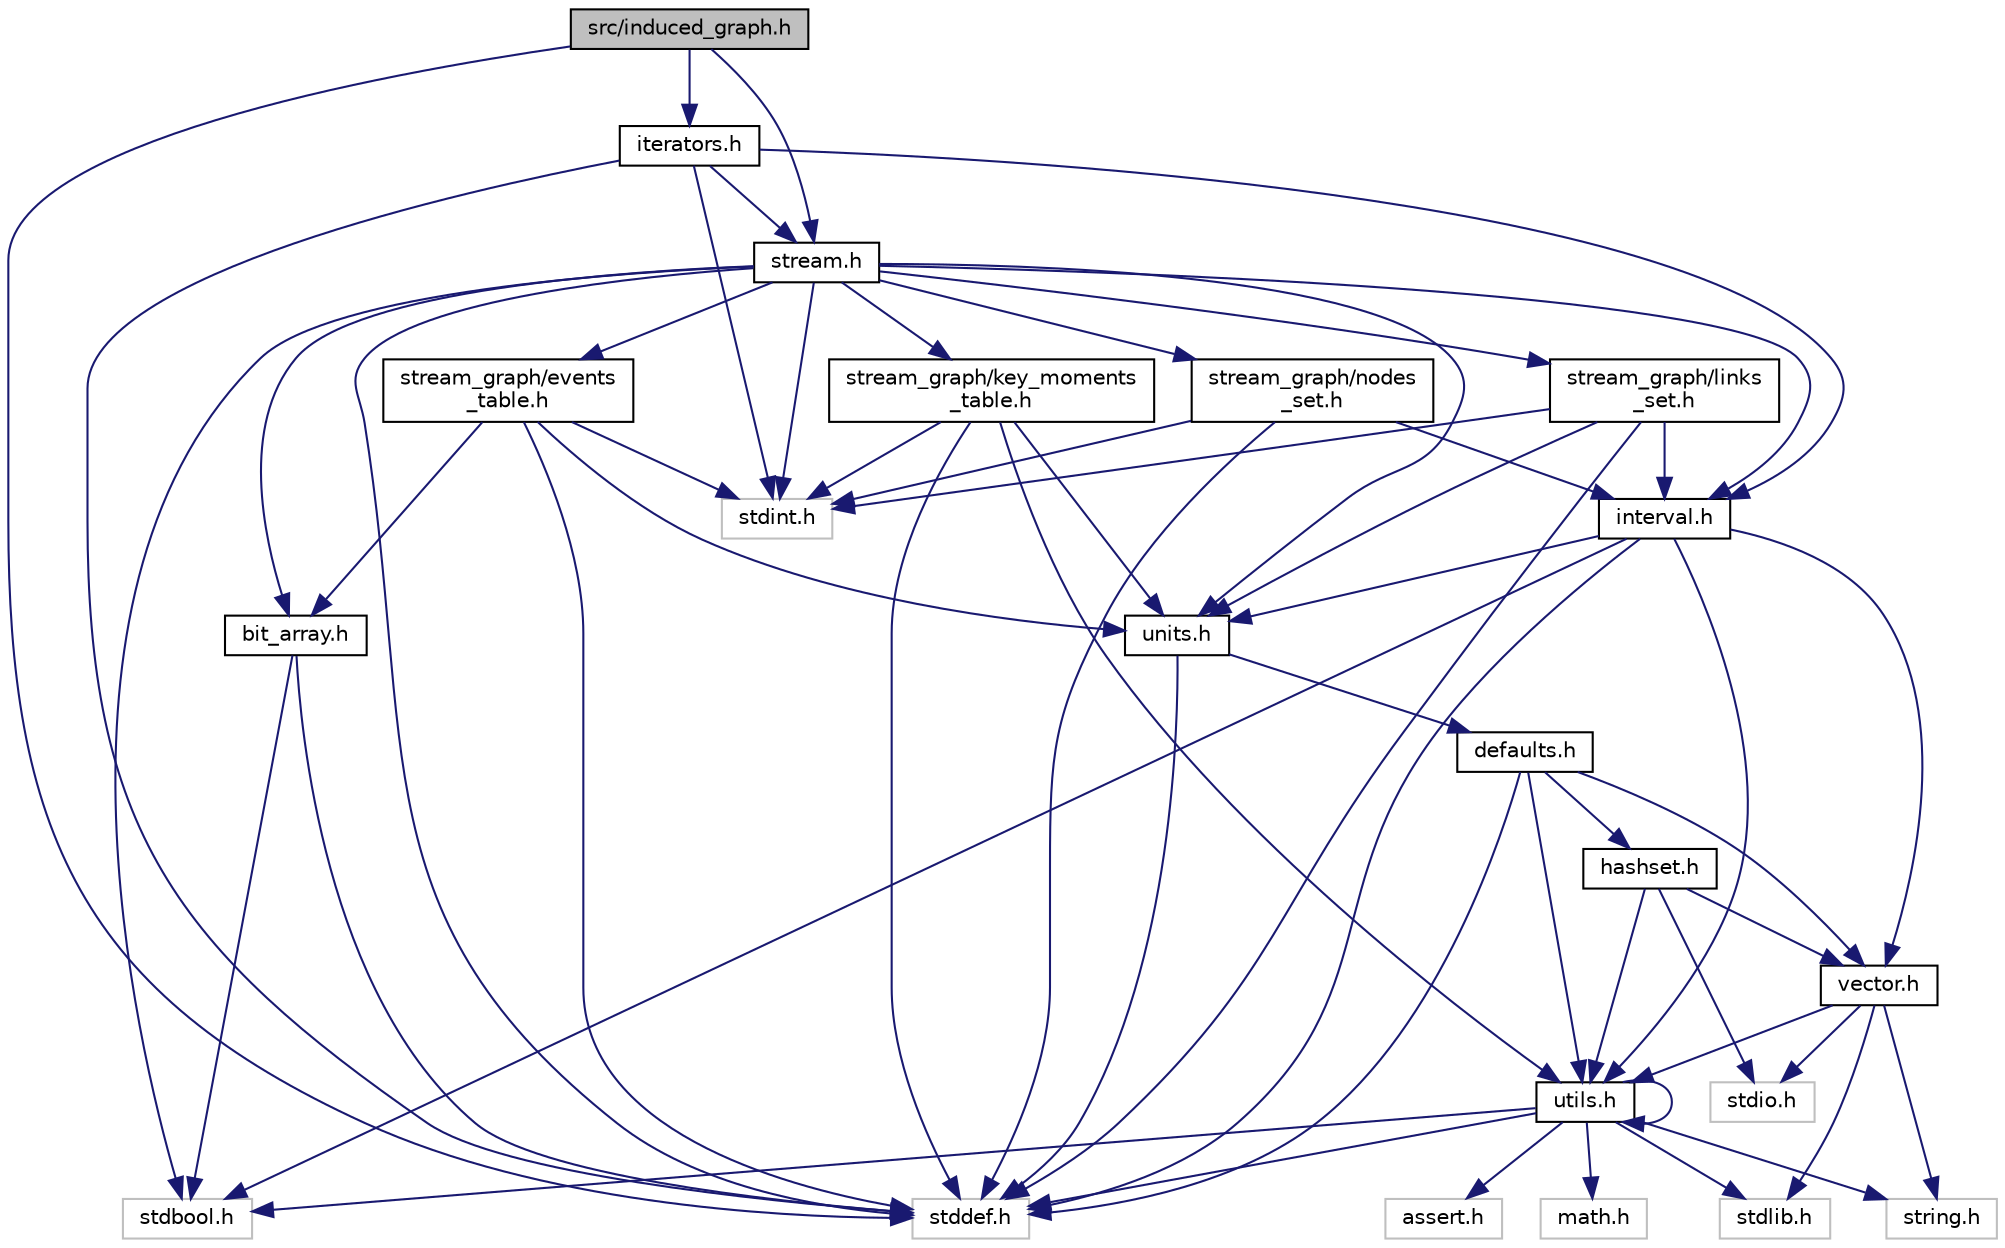 digraph "src/induced_graph.h"
{
 // LATEX_PDF_SIZE
  edge [fontname="Helvetica",fontsize="10",labelfontname="Helvetica",labelfontsize="10"];
  node [fontname="Helvetica",fontsize="10",shape=record];
  Node1 [label="src/induced_graph.h",height=0.2,width=0.4,color="black", fillcolor="grey75", style="filled", fontcolor="black",tooltip="Functions to get the nodes and links present at a given time in a StreamGraph."];
  Node1 -> Node2 [color="midnightblue",fontsize="10",style="solid"];
  Node2 [label="iterators.h",height=0.2,width=0.4,color="black", fillcolor="white", style="filled",URL="$iterators_8h.html",tooltip="Iterators over nodes, links and time intervals."];
  Node2 -> Node3 [color="midnightblue",fontsize="10",style="solid"];
  Node3 [label="interval.h",height=0.2,width=0.4,color="black", fillcolor="white", style="filled",URL="$interval_8h_source.html",tooltip=" "];
  Node3 -> Node4 [color="midnightblue",fontsize="10",style="solid"];
  Node4 [label="units.h",height=0.2,width=0.4,color="black", fillcolor="white", style="filled",URL="$units_8h_source.html",tooltip=" "];
  Node4 -> Node5 [color="midnightblue",fontsize="10",style="solid"];
  Node5 [label="defaults.h",height=0.2,width=0.4,color="black", fillcolor="white", style="filled",URL="$defaults_8h_source.html",tooltip=" "];
  Node5 -> Node6 [color="midnightblue",fontsize="10",style="solid"];
  Node6 [label="hashset.h",height=0.2,width=0.4,color="black", fillcolor="white", style="filled",URL="$hashset_8h_source.html",tooltip=" "];
  Node6 -> Node7 [color="midnightblue",fontsize="10",style="solid"];
  Node7 [label="utils.h",height=0.2,width=0.4,color="black", fillcolor="white", style="filled",URL="$utils_8h_source.html",tooltip=" "];
  Node7 -> Node8 [color="midnightblue",fontsize="10",style="solid"];
  Node8 [label="assert.h",height=0.2,width=0.4,color="grey75", fillcolor="white", style="filled",tooltip=" "];
  Node7 -> Node9 [color="midnightblue",fontsize="10",style="solid"];
  Node9 [label="math.h",height=0.2,width=0.4,color="grey75", fillcolor="white", style="filled",tooltip=" "];
  Node7 -> Node10 [color="midnightblue",fontsize="10",style="solid"];
  Node10 [label="stdbool.h",height=0.2,width=0.4,color="grey75", fillcolor="white", style="filled",tooltip=" "];
  Node7 -> Node11 [color="midnightblue",fontsize="10",style="solid"];
  Node11 [label="stdlib.h",height=0.2,width=0.4,color="grey75", fillcolor="white", style="filled",tooltip=" "];
  Node7 -> Node7 [color="midnightblue",fontsize="10",style="solid"];
  Node7 -> Node12 [color="midnightblue",fontsize="10",style="solid"];
  Node12 [label="stddef.h",height=0.2,width=0.4,color="grey75", fillcolor="white", style="filled",tooltip=" "];
  Node7 -> Node13 [color="midnightblue",fontsize="10",style="solid"];
  Node13 [label="string.h",height=0.2,width=0.4,color="grey75", fillcolor="white", style="filled",tooltip=" "];
  Node6 -> Node14 [color="midnightblue",fontsize="10",style="solid"];
  Node14 [label="vector.h",height=0.2,width=0.4,color="black", fillcolor="white", style="filled",URL="$vector_8h_source.html",tooltip=" "];
  Node14 -> Node7 [color="midnightblue",fontsize="10",style="solid"];
  Node14 -> Node15 [color="midnightblue",fontsize="10",style="solid"];
  Node15 [label="stdio.h",height=0.2,width=0.4,color="grey75", fillcolor="white", style="filled",tooltip=" "];
  Node14 -> Node11 [color="midnightblue",fontsize="10",style="solid"];
  Node14 -> Node13 [color="midnightblue",fontsize="10",style="solid"];
  Node6 -> Node15 [color="midnightblue",fontsize="10",style="solid"];
  Node5 -> Node7 [color="midnightblue",fontsize="10",style="solid"];
  Node5 -> Node14 [color="midnightblue",fontsize="10",style="solid"];
  Node5 -> Node12 [color="midnightblue",fontsize="10",style="solid"];
  Node4 -> Node12 [color="midnightblue",fontsize="10",style="solid"];
  Node3 -> Node7 [color="midnightblue",fontsize="10",style="solid"];
  Node3 -> Node14 [color="midnightblue",fontsize="10",style="solid"];
  Node3 -> Node10 [color="midnightblue",fontsize="10",style="solid"];
  Node3 -> Node12 [color="midnightblue",fontsize="10",style="solid"];
  Node2 -> Node16 [color="midnightblue",fontsize="10",style="solid"];
  Node16 [label="stream.h",height=0.2,width=0.4,color="black", fillcolor="white", style="filled",URL="$stream_8h_source.html",tooltip=" "];
  Node16 -> Node17 [color="midnightblue",fontsize="10",style="solid"];
  Node17 [label="bit_array.h",height=0.2,width=0.4,color="black", fillcolor="white", style="filled",URL="$bit__array_8h.html",tooltip="A variable length array of bits and functions to manipulate it."];
  Node17 -> Node10 [color="midnightblue",fontsize="10",style="solid"];
  Node17 -> Node12 [color="midnightblue",fontsize="10",style="solid"];
  Node16 -> Node3 [color="midnightblue",fontsize="10",style="solid"];
  Node16 -> Node18 [color="midnightblue",fontsize="10",style="solid"];
  Node18 [label="stream_graph/events\l_table.h",height=0.2,width=0.4,color="black", fillcolor="white", style="filled",URL="$events__table_8h_source.html",tooltip=" "];
  Node18 -> Node17 [color="midnightblue",fontsize="10",style="solid"];
  Node18 -> Node4 [color="midnightblue",fontsize="10",style="solid"];
  Node18 -> Node12 [color="midnightblue",fontsize="10",style="solid"];
  Node18 -> Node19 [color="midnightblue",fontsize="10",style="solid"];
  Node19 [label="stdint.h",height=0.2,width=0.4,color="grey75", fillcolor="white", style="filled",tooltip=" "];
  Node16 -> Node20 [color="midnightblue",fontsize="10",style="solid"];
  Node20 [label="stream_graph/key_moments\l_table.h",height=0.2,width=0.4,color="black", fillcolor="white", style="filled",URL="$key__moments__table_8h_source.html",tooltip=" "];
  Node20 -> Node4 [color="midnightblue",fontsize="10",style="solid"];
  Node20 -> Node7 [color="midnightblue",fontsize="10",style="solid"];
  Node20 -> Node12 [color="midnightblue",fontsize="10",style="solid"];
  Node20 -> Node19 [color="midnightblue",fontsize="10",style="solid"];
  Node16 -> Node21 [color="midnightblue",fontsize="10",style="solid"];
  Node21 [label="stream_graph/links\l_set.h",height=0.2,width=0.4,color="black", fillcolor="white", style="filled",URL="$links__set_8h_source.html",tooltip=" "];
  Node21 -> Node3 [color="midnightblue",fontsize="10",style="solid"];
  Node21 -> Node4 [color="midnightblue",fontsize="10",style="solid"];
  Node21 -> Node12 [color="midnightblue",fontsize="10",style="solid"];
  Node21 -> Node19 [color="midnightblue",fontsize="10",style="solid"];
  Node16 -> Node22 [color="midnightblue",fontsize="10",style="solid"];
  Node22 [label="stream_graph/nodes\l_set.h",height=0.2,width=0.4,color="black", fillcolor="white", style="filled",URL="$nodes__set_8h_source.html",tooltip=" "];
  Node22 -> Node3 [color="midnightblue",fontsize="10",style="solid"];
  Node22 -> Node12 [color="midnightblue",fontsize="10",style="solid"];
  Node22 -> Node19 [color="midnightblue",fontsize="10",style="solid"];
  Node16 -> Node4 [color="midnightblue",fontsize="10",style="solid"];
  Node16 -> Node10 [color="midnightblue",fontsize="10",style="solid"];
  Node16 -> Node12 [color="midnightblue",fontsize="10",style="solid"];
  Node16 -> Node19 [color="midnightblue",fontsize="10",style="solid"];
  Node2 -> Node12 [color="midnightblue",fontsize="10",style="solid"];
  Node2 -> Node19 [color="midnightblue",fontsize="10",style="solid"];
  Node1 -> Node16 [color="midnightblue",fontsize="10",style="solid"];
  Node1 -> Node12 [color="midnightblue",fontsize="10",style="solid"];
}
